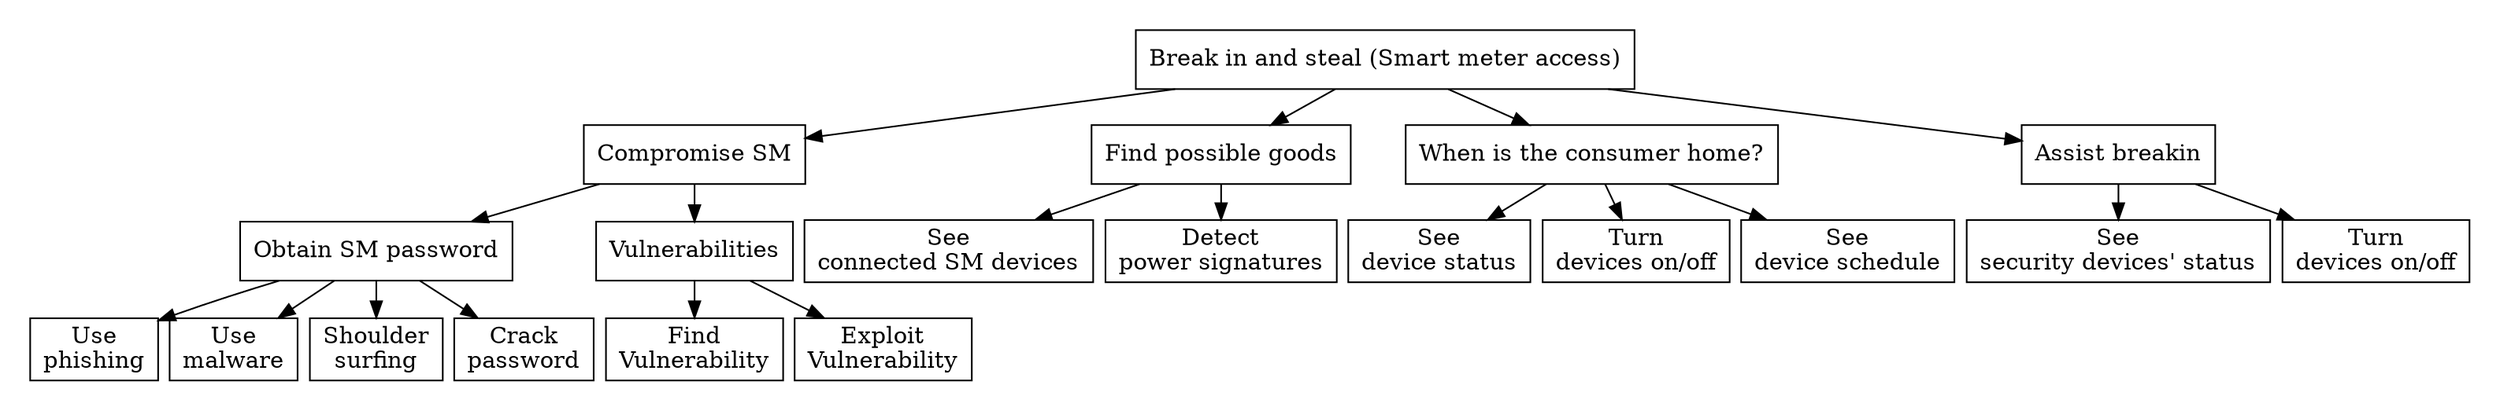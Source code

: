 digraph G {

 graph[ center=true, margin=0.2, nodesep=0.1, ranksep=0.3]
 node[ shape=rectangle]

root [label="Break in and steal (Smart meter access)", shape=AND];
compromiseSM[label="Compromise SM"];
goodstuff [label="Find possible goods", shape=OR];
atHome [label="When is the consumer home?", shape=OR];
breakIn [label="Break in"];

root -> compromiseSM;

obtainPassword[label="Obtain SM password", shape=OR];
compromiseSM[shape=OR];
compromiseSM -> obtainPassword;
phishing[label="Use\nphishing"];
malware[label="Use\nmalware"];
obtainPassword -> phishing;
obtainPassword -> malware;
shoulderSurfing[label="Shoulder\nsurfing"];
obtainPassword -> shoulderSurfing;
crackPassword[label="Crack\npassword"];
obtainPassword -> crackPassword;

exploitVulnerability[shape=AND];
exploitVulnerability[label="Vulnerabilities"];
compromiseSM -> exploitVulnerability;
findVuln[label="Find\nVulnerability"];
exploitVuln[label="Exploit\nVulnerability"];
exploitVulnerability -> findVuln;
exploitVulnerability -> exploitVuln;


root -> goodstuff;
connectedDevices[label="See\nconnected SM devices"];
detectSignature[label="Detect\npower signatures"];
goodstuff->connectedDevices;
goodstuff->detectSignature;

root -> atHome;
deviceStatus[label="See\ndevice status"];
turnOnOffDevices[label="Turn\ndevices on/off"];
deviceSchedule[label="See\ndevice schedule"];
atHome -> deviceStatus;
atHome -> turnOnOffDevices;
atHome -> deviceSchedule;

breakIn[shape=OR, label="Assist breakin"]
root ->	breakIn;
securityDeviceStatus[label="See\nsecurity devices' status"];
breakIn -> securityDeviceStatus;
turnOnOffDevices2[label="Turn\ndevices on/off"];
breakIn -> turnOnOffDevices2;
}